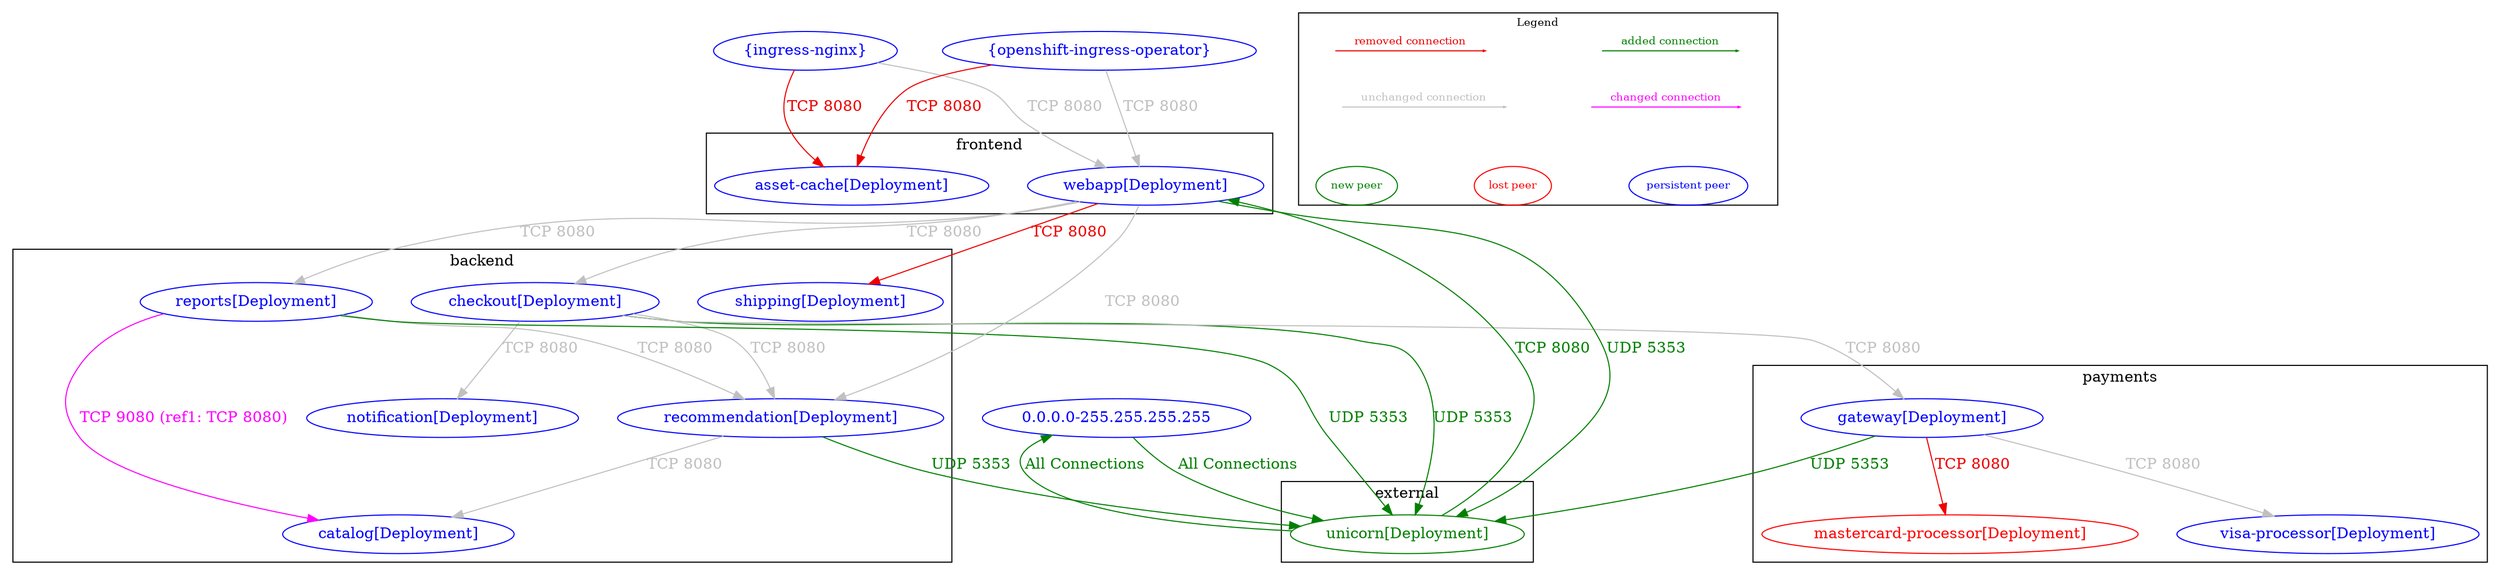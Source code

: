 digraph {
	subgraph cluster_backend {
		"backend/catalog[Deployment]" [label="catalog[Deployment]" color="blue" fontcolor="blue"]
		"backend/checkout[Deployment]" [label="checkout[Deployment]" color="blue" fontcolor="blue"]
		"backend/notification[Deployment]" [label="notification[Deployment]" color="blue" fontcolor="blue"]
		"backend/recommendation[Deployment]" [label="recommendation[Deployment]" color="blue" fontcolor="blue"]
		"backend/reports[Deployment]" [label="reports[Deployment]" color="blue" fontcolor="blue"]
		"backend/shipping[Deployment]" [label="shipping[Deployment]" color="blue" fontcolor="blue"]
		label="backend"
	}
	subgraph cluster_external {
		"external/unicorn[Deployment]" [label="unicorn[Deployment]" color="#008000" fontcolor="#008000"]
		label="external"
	}
	subgraph cluster_frontend {
		"frontend/asset-cache[Deployment]" [label="asset-cache[Deployment]" color="blue" fontcolor="blue"]
		"frontend/webapp[Deployment]" [label="webapp[Deployment]" color="blue" fontcolor="blue"]
		label="frontend"
	}
	subgraph cluster_payments {
		"payments/gateway[Deployment]" [label="gateway[Deployment]" color="blue" fontcolor="blue"]
		"payments/mastercard-processor[Deployment]" [label="mastercard-processor[Deployment]" color="red" fontcolor="red"]
		"payments/visa-processor[Deployment]" [label="visa-processor[Deployment]" color="blue" fontcolor="blue"]
		label="payments"
	}
	"0.0.0.0-255.255.255.255" [label="0.0.0.0-255.255.255.255" color="blue" fontcolor="blue"]
	"{ingress-nginx}" [label="{ingress-nginx}" color="blue" fontcolor="blue"]
	"{openshift-ingress-operator}" [label="{openshift-ingress-operator}" color="blue" fontcolor="blue"]
	"0.0.0.0-255.255.255.255" -> "external/unicorn[Deployment]" [label="All Connections" color="#008000" fontcolor="#008000"]
	"backend/checkout[Deployment]" -> "backend/notification[Deployment]" [label="TCP 8080" color="grey" fontcolor="grey"]
	"backend/checkout[Deployment]" -> "backend/recommendation[Deployment]" [label="TCP 8080" color="grey" fontcolor="grey"]
	"backend/checkout[Deployment]" -> "external/unicorn[Deployment]" [label="UDP 5353" color="#008000" fontcolor="#008000"]
	"backend/checkout[Deployment]" -> "payments/gateway[Deployment]" [label="TCP 8080" color="grey" fontcolor="grey"]
	"backend/recommendation[Deployment]" -> "backend/catalog[Deployment]" [label="TCP 8080" color="grey" fontcolor="grey"]
	"backend/recommendation[Deployment]" -> "external/unicorn[Deployment]" [label="UDP 5353" color="#008000" fontcolor="#008000"]
	"backend/reports[Deployment]" -> "backend/catalog[Deployment]" [label="TCP 9080 (ref1: TCP 8080)" color="magenta" fontcolor="magenta"]
	"backend/reports[Deployment]" -> "backend/recommendation[Deployment]" [label="TCP 8080" color="grey" fontcolor="grey"]
	"backend/reports[Deployment]" -> "external/unicorn[Deployment]" [label="UDP 5353" color="#008000" fontcolor="#008000"]
	"external/unicorn[Deployment]" -> "0.0.0.0-255.255.255.255" [label="All Connections" color="#008000" fontcolor="#008000"]
	"external/unicorn[Deployment]" -> "frontend/webapp[Deployment]" [label="TCP 8080" color="#008000" fontcolor="#008000"]
	"frontend/webapp[Deployment]" -> "backend/checkout[Deployment]" [label="TCP 8080" color="grey" fontcolor="grey"]
	"frontend/webapp[Deployment]" -> "backend/recommendation[Deployment]" [label="TCP 8080" color="grey" fontcolor="grey"]
	"frontend/webapp[Deployment]" -> "backend/reports[Deployment]" [label="TCP 8080" color="grey" fontcolor="grey"]
	"frontend/webapp[Deployment]" -> "backend/shipping[Deployment]" [label="TCP 8080" color="red2" fontcolor="red2"]
	"frontend/webapp[Deployment]" -> "external/unicorn[Deployment]" [label="UDP 5353" color="#008000" fontcolor="#008000"]
	"payments/gateway[Deployment]" -> "external/unicorn[Deployment]" [label="UDP 5353" color="#008000" fontcolor="#008000"]
	"payments/gateway[Deployment]" -> "payments/mastercard-processor[Deployment]" [label="TCP 8080" color="red2" fontcolor="red2"]
	"payments/gateway[Deployment]" -> "payments/visa-processor[Deployment]" [label="TCP 8080" color="grey" fontcolor="grey"]
	"{ingress-nginx}" -> "frontend/asset-cache[Deployment]" [label="TCP 8080" color="red2" fontcolor="red2"]
	"{ingress-nginx}" -> "frontend/webapp[Deployment]" [label="TCP 8080" color="grey" fontcolor="grey"]
	"{openshift-ingress-operator}" -> "frontend/asset-cache[Deployment]" [label="TCP 8080" color="red2" fontcolor="red2"]
	"{openshift-ingress-operator}" -> "frontend/webapp[Deployment]" [label="TCP 8080" color="grey" fontcolor="grey"]
	nodesep=0.5
	subgraph cluster_legend {
		label="Legend"
		fontsize = 10
		margin=0
		a [style=invis height=0 width=0]
		b [style=invis height=0 width=0]
		c [style=invis height=0 width=0]
		d [style=invis height=0 width=0]
		e [style=invis height=0 width=0]
		f [style=invis height=0 width=0]
		g [style=invis height=0 width=0]
		h [style=invis height=0 width=0]
		{rank=source a b c d}
		{rank=same e f g h}
		a -> b [label="added connection", color="#008000" fontcolor="#008000" fontsize = 10 arrowsize=0.2]
		c -> d [label="removed connection", color="red2" fontcolor="red2" fontsize = 10 arrowsize=0.2]
		e -> f [label="changed connection", color="magenta" fontcolor="magenta" fontsize = 10 arrowsize=0.2]
		g -> h [label="unchanged connection", color="grey" fontcolor="grey" fontsize = 10 arrowsize=0.2]
		np [label="new peer" color="#008000" fontcolor="#008000" fontsize = 10]
		lp [label="lost peer" color="red" fontcolor="red" fontsize = 10]
		pp [label="persistent peer" color="blue" fontcolor="blue" fontsize = 10]
		{rank=sink np lp pp}
		np->lp [style=invis]
		lp->pp [style=invis]
	}
}